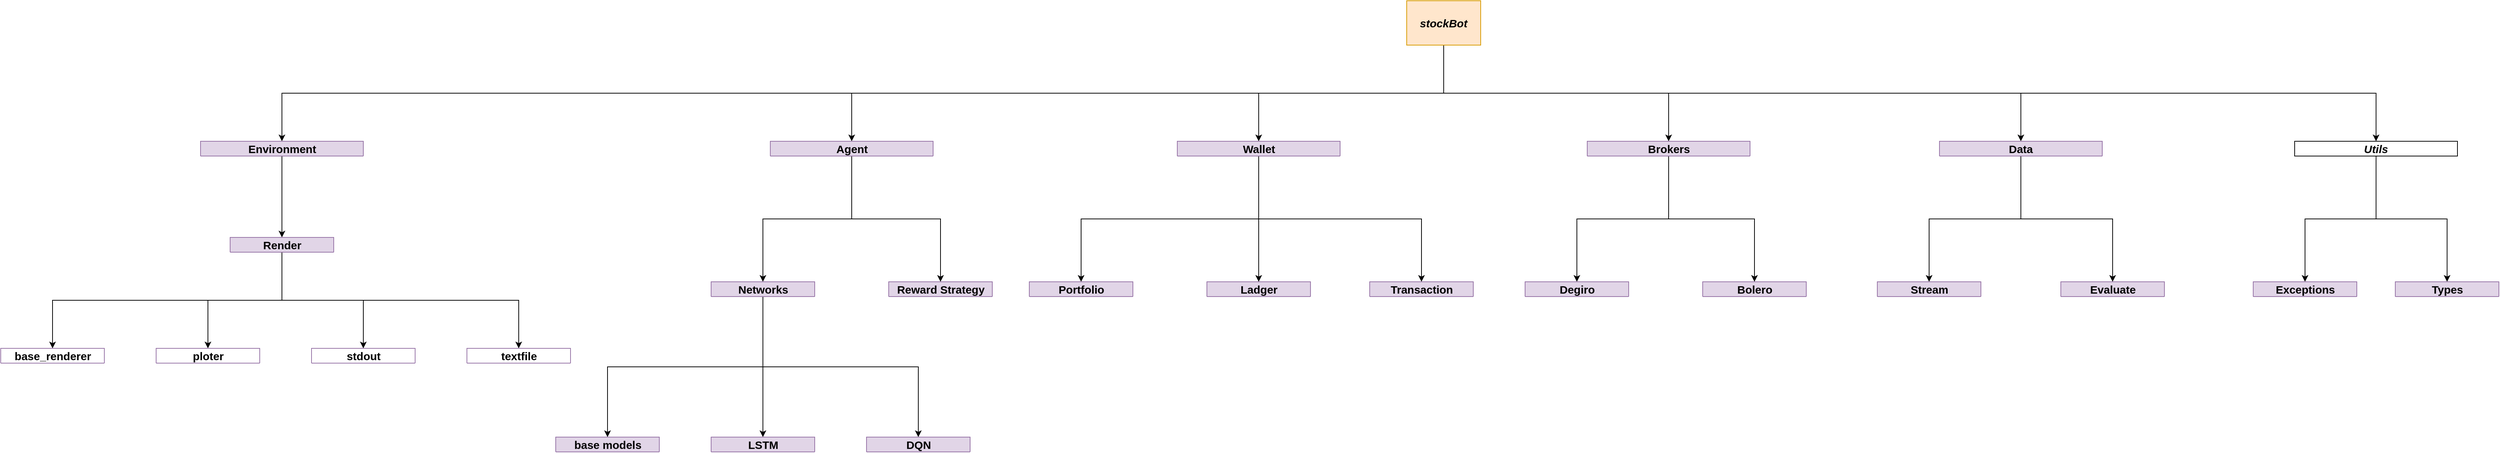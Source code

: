 <mxfile version="12.7.9" type="device"><diagram id="nJ1dyBwSy5T7Dav6pHdm" name="Page-1"><mxGraphModel dx="2282" dy="800" grid="1" gridSize="10" guides="1" tooltips="1" connect="1" arrows="1" fold="1" page="1" pageScale="1" pageWidth="1169" pageHeight="827" math="0" shadow="0"><root><mxCell id="0"/><mxCell id="1" parent="0"/><mxCell id="dviYjgeAEJKTCxSqmfU--15" style="edgeStyle=orthogonalEdgeStyle;rounded=0;orthogonalLoop=1;jettySize=auto;html=1;exitX=0;exitY=0;exitDx=50;exitDy=60;exitPerimeter=0;entryX=0.5;entryY=0;entryDx=0;entryDy=0;" edge="1" parent="1" source="dviYjgeAEJKTCxSqmfU--1" target="dviYjgeAEJKTCxSqmfU--6"><mxGeometry relative="1" as="geometry"/></mxCell><mxCell id="dviYjgeAEJKTCxSqmfU--17" style="edgeStyle=orthogonalEdgeStyle;rounded=0;orthogonalLoop=1;jettySize=auto;html=1;exitX=0;exitY=0;exitDx=50;exitDy=60;exitPerimeter=0;entryX=0.5;entryY=0;entryDx=0;entryDy=0;" edge="1" parent="1" source="dviYjgeAEJKTCxSqmfU--1" target="dviYjgeAEJKTCxSqmfU--5"><mxGeometry relative="1" as="geometry"/></mxCell><mxCell id="dviYjgeAEJKTCxSqmfU--18" style="edgeStyle=orthogonalEdgeStyle;rounded=0;orthogonalLoop=1;jettySize=auto;html=1;exitX=0;exitY=0;exitDx=50;exitDy=60;exitPerimeter=0;entryX=0.5;entryY=0;entryDx=0;entryDy=0;" edge="1" parent="1" source="dviYjgeAEJKTCxSqmfU--1" target="dviYjgeAEJKTCxSqmfU--4"><mxGeometry relative="1" as="geometry"/></mxCell><mxCell id="dviYjgeAEJKTCxSqmfU--19" style="edgeStyle=orthogonalEdgeStyle;rounded=0;orthogonalLoop=1;jettySize=auto;html=1;exitX=0;exitY=0;exitDx=50;exitDy=60;exitPerimeter=0;entryX=0.5;entryY=0;entryDx=0;entryDy=0;" edge="1" parent="1" source="dviYjgeAEJKTCxSqmfU--1" target="dviYjgeAEJKTCxSqmfU--3"><mxGeometry relative="1" as="geometry"/></mxCell><mxCell id="dviYjgeAEJKTCxSqmfU--21" style="edgeStyle=orthogonalEdgeStyle;rounded=0;orthogonalLoop=1;jettySize=auto;html=1;exitX=0;exitY=0;exitDx=50;exitDy=60;exitPerimeter=0;entryX=0.5;entryY=0;entryDx=0;entryDy=0;" edge="1" parent="1" source="dviYjgeAEJKTCxSqmfU--1" target="dviYjgeAEJKTCxSqmfU--2"><mxGeometry relative="1" as="geometry"/></mxCell><mxCell id="dviYjgeAEJKTCxSqmfU--29" style="edgeStyle=orthogonalEdgeStyle;rounded=0;orthogonalLoop=1;jettySize=auto;html=1;exitX=0;exitY=0;exitDx=50;exitDy=60;exitPerimeter=0;entryX=0.5;entryY=0;entryDx=0;entryDy=0;fontSize=15;" edge="1" parent="1" source="dviYjgeAEJKTCxSqmfU--1" target="dviYjgeAEJKTCxSqmfU--25"><mxGeometry relative="1" as="geometry"/></mxCell><mxCell id="dviYjgeAEJKTCxSqmfU--1" value="stockBot" style="shape=cube;whiteSpace=wrap;html=1;boundedLbl=1;backgroundOutline=1;darkOpacity=0.05;darkOpacity2=0.1;size=0;fillColor=#ffe6cc;strokeColor=#d79b00;fontSize=15;fontStyle=3" vertex="1" parent="1"><mxGeometry x="1290" y="60" width="100" height="60" as="geometry"/></mxCell><mxCell id="dviYjgeAEJKTCxSqmfU--55" style="edgeStyle=orthogonalEdgeStyle;rounded=0;orthogonalLoop=1;jettySize=auto;html=1;exitX=0.5;exitY=1;exitDx=0;exitDy=0;entryX=0.5;entryY=0;entryDx=0;entryDy=0;fontSize=15;" edge="1" parent="1" source="dviYjgeAEJKTCxSqmfU--2" target="dviYjgeAEJKTCxSqmfU--54"><mxGeometry relative="1" as="geometry"/></mxCell><mxCell id="dviYjgeAEJKTCxSqmfU--82" style="edgeStyle=orthogonalEdgeStyle;rounded=0;orthogonalLoop=1;jettySize=auto;html=1;exitX=0.5;exitY=1;exitDx=0;exitDy=0;entryX=0.5;entryY=0;entryDx=0;entryDy=0;fontSize=15;" edge="1" parent="1" source="dviYjgeAEJKTCxSqmfU--2" target="dviYjgeAEJKTCxSqmfU--81"><mxGeometry relative="1" as="geometry"/></mxCell><mxCell id="dviYjgeAEJKTCxSqmfU--2" value="Data" style="swimlane;html=1;startSize=20;horizontal=1;containerType=tree;rounded=0;strokeColor=#9673a6;strokeWidth=1;fillColor=#e1d5e7;fontSize=15;align=center;container=0;aspect=fixed;expand=1;whiteSpace=wrap;collapsible=1;" vertex="1" collapsed="1" parent="1"><mxGeometry x="2010" y="250" width="220" height="20" as="geometry"><mxRectangle x="2010" y="250" width="220" height="130" as="alternateBounds"/></mxGeometry></mxCell><mxCell id="dviYjgeAEJKTCxSqmfU--52" style="edgeStyle=orthogonalEdgeStyle;rounded=0;orthogonalLoop=1;jettySize=auto;html=1;exitX=0.5;exitY=1;exitDx=0;exitDy=0;entryX=0.5;entryY=0;entryDx=0;entryDy=0;fontSize=15;" edge="1" parent="1" source="dviYjgeAEJKTCxSqmfU--3" target="dviYjgeAEJKTCxSqmfU--50"><mxGeometry relative="1" as="geometry"/></mxCell><mxCell id="dviYjgeAEJKTCxSqmfU--53" style="edgeStyle=orthogonalEdgeStyle;rounded=0;orthogonalLoop=1;jettySize=auto;html=1;exitX=0.5;exitY=1;exitDx=0;exitDy=0;entryX=0.5;entryY=0;entryDx=0;entryDy=0;fontSize=15;" edge="1" parent="1" source="dviYjgeAEJKTCxSqmfU--3" target="dviYjgeAEJKTCxSqmfU--49"><mxGeometry relative="1" as="geometry"/></mxCell><mxCell id="dviYjgeAEJKTCxSqmfU--3" value="Brokers" style="swimlane;html=1;startSize=20;horizontal=1;containerType=tree;rounded=0;strokeColor=#9673a6;strokeWidth=1;fillColor=#e1d5e7;fontSize=15;align=center;" vertex="1" collapsed="1" parent="1"><mxGeometry x="1534" y="250" width="220" height="20" as="geometry"><mxRectangle x="1534" y="250" width="220" height="140" as="alternateBounds"/></mxGeometry></mxCell><mxCell id="dviYjgeAEJKTCxSqmfU--59" style="edgeStyle=orthogonalEdgeStyle;rounded=0;orthogonalLoop=1;jettySize=auto;html=1;exitX=0.5;exitY=1;exitDx=0;exitDy=0;entryX=0.5;entryY=0;entryDx=0;entryDy=0;fontSize=15;" edge="1" parent="1" source="dviYjgeAEJKTCxSqmfU--4" target="dviYjgeAEJKTCxSqmfU--56"><mxGeometry relative="1" as="geometry"/></mxCell><mxCell id="dviYjgeAEJKTCxSqmfU--60" style="edgeStyle=orthogonalEdgeStyle;rounded=0;orthogonalLoop=1;jettySize=auto;html=1;exitX=0.5;exitY=1;exitDx=0;exitDy=0;entryX=0.5;entryY=0;entryDx=0;entryDy=0;fontSize=15;" edge="1" parent="1" source="dviYjgeAEJKTCxSqmfU--4" target="dviYjgeAEJKTCxSqmfU--57"><mxGeometry relative="1" as="geometry"/></mxCell><mxCell id="dviYjgeAEJKTCxSqmfU--70" style="edgeStyle=orthogonalEdgeStyle;rounded=0;orthogonalLoop=1;jettySize=auto;html=1;exitX=0.5;exitY=1;exitDx=0;exitDy=0;entryX=0.5;entryY=0;entryDx=0;entryDy=0;fontSize=15;" edge="1" parent="1" source="dviYjgeAEJKTCxSqmfU--4" target="dviYjgeAEJKTCxSqmfU--69"><mxGeometry relative="1" as="geometry"/></mxCell><mxCell id="dviYjgeAEJKTCxSqmfU--4" value="&lt;p style=&quot;line-height: 120%&quot;&gt;Wallet&lt;/p&gt;" style="swimlane;html=1;startSize=20;horizontal=1;containerType=tree;rounded=0;strokeColor=#9673a6;strokeWidth=1;fillColor=#e1d5e7;fontSize=15;align=center;" vertex="1" collapsed="1" parent="1"><mxGeometry x="980" y="250" width="220" height="20" as="geometry"><mxRectangle x="1060" y="250" width="220" height="130" as="alternateBounds"/></mxGeometry></mxCell><mxCell id="dviYjgeAEJKTCxSqmfU--67" style="edgeStyle=orthogonalEdgeStyle;rounded=0;orthogonalLoop=1;jettySize=auto;html=1;exitX=0.5;exitY=1;exitDx=0;exitDy=0;entryX=0.5;entryY=0;entryDx=0;entryDy=0;fontSize=15;" edge="1" parent="1" source="dviYjgeAEJKTCxSqmfU--5" target="dviYjgeAEJKTCxSqmfU--65"><mxGeometry relative="1" as="geometry"/></mxCell><mxCell id="dviYjgeAEJKTCxSqmfU--68" style="edgeStyle=orthogonalEdgeStyle;rounded=0;orthogonalLoop=1;jettySize=auto;html=1;exitX=0.5;exitY=1;exitDx=0;exitDy=0;entryX=0.5;entryY=0;entryDx=0;entryDy=0;fontSize=15;" edge="1" parent="1" source="dviYjgeAEJKTCxSqmfU--5" target="dviYjgeAEJKTCxSqmfU--64"><mxGeometry relative="1" as="geometry"/></mxCell><mxCell id="dviYjgeAEJKTCxSqmfU--5" value="Agent" style="swimlane;html=1;startSize=20;horizontal=1;containerType=tree;rounded=0;strokeColor=#9673a6;strokeWidth=1;fillColor=#e1d5e7;fontSize=15;align=center;" vertex="1" collapsed="1" parent="1"><mxGeometry x="430" y="250" width="220" height="20" as="geometry"><mxRectangle x="630" y="250" width="220" height="130" as="alternateBounds"/></mxGeometry></mxCell><mxCell id="dviYjgeAEJKTCxSqmfU--16" value="" style="text;html=1;align=center;verticalAlign=middle;resizable=0;points=[];autosize=1;" vertex="1" parent="dviYjgeAEJKTCxSqmfU--5"><mxGeometry x="30" y="30" width="220" height="40" as="geometry"/></mxCell><mxCell id="dviYjgeAEJKTCxSqmfU--85" style="edgeStyle=orthogonalEdgeStyle;rounded=0;orthogonalLoop=1;jettySize=auto;html=1;exitX=0.5;exitY=1;exitDx=0;exitDy=0;entryX=0.5;entryY=0;entryDx=0;entryDy=0;fontSize=15;" edge="1" parent="1" source="dviYjgeAEJKTCxSqmfU--6" target="dviYjgeAEJKTCxSqmfU--83"><mxGeometry relative="1" as="geometry"/></mxCell><mxCell id="dviYjgeAEJKTCxSqmfU--6" value="Environment" style="swimlane;html=1;startSize=20;horizontal=1;containerType=tree;rounded=0;strokeColor=#9673a6;strokeWidth=1;fillColor=#e1d5e7;fontSize=15;align=center;" vertex="1" collapsed="1" parent="1"><mxGeometry x="-340" y="250" width="220" height="20" as="geometry"><mxRectangle x="190" y="250" width="220" height="130" as="alternateBounds"/></mxGeometry></mxCell><mxCell id="dviYjgeAEJKTCxSqmfU--30" style="edgeStyle=orthogonalEdgeStyle;rounded=0;orthogonalLoop=1;jettySize=auto;html=1;exitX=0.5;exitY=1;exitDx=0;exitDy=0;entryX=0.5;entryY=0;entryDx=0;entryDy=0;fontSize=15;" edge="1" parent="1" source="dviYjgeAEJKTCxSqmfU--25" target="dviYjgeAEJKTCxSqmfU--28"><mxGeometry relative="1" as="geometry"/></mxCell><mxCell id="dviYjgeAEJKTCxSqmfU--31" style="edgeStyle=orthogonalEdgeStyle;rounded=0;orthogonalLoop=1;jettySize=auto;html=1;exitX=0.5;exitY=1;exitDx=0;exitDy=0;entryX=0.5;entryY=0;entryDx=0;entryDy=0;fontSize=15;" edge="1" parent="1" source="dviYjgeAEJKTCxSqmfU--25" target="dviYjgeAEJKTCxSqmfU--27"><mxGeometry relative="1" as="geometry"/></mxCell><mxCell id="dviYjgeAEJKTCxSqmfU--25" value="Utils" style="rounded=0;whiteSpace=wrap;html=1;fontSize=15;fontStyle=3" vertex="1" parent="1"><mxGeometry x="2490" y="250" width="220" height="20" as="geometry"/></mxCell><mxCell id="dviYjgeAEJKTCxSqmfU--27" value="Types" style="swimlane;html=1;startSize=20;horizontal=1;containerType=tree;rounded=0;strokeColor=#9673a6;strokeWidth=1;fillColor=#e1d5e7;fontSize=15;align=center;" vertex="1" collapsed="1" parent="1"><mxGeometry x="2626" y="440" width="140" height="20" as="geometry"><mxRectangle x="2530" y="490" width="140" height="130" as="alternateBounds"/></mxGeometry></mxCell><mxCell id="dviYjgeAEJKTCxSqmfU--28" value="Exceptions" style="swimlane;html=1;startSize=20;horizontal=1;containerType=tree;rounded=0;strokeColor=#9673a6;strokeWidth=1;fillColor=#e1d5e7;fontSize=15;align=center;noLabel=0;container=1;" vertex="1" collapsed="1" parent="1"><mxGeometry x="2434" y="440" width="140" height="20" as="geometry"><mxRectangle x="2338" y="370" width="140" height="130" as="alternateBounds"/></mxGeometry></mxCell><mxCell id="dviYjgeAEJKTCxSqmfU--34" value="" style="text;html=1;align=center;verticalAlign=middle;resizable=0;points=[];autosize=1;fontSize=15;noLabel=0;portConstraintRotation=0;fixDash=0;collapsible=0;dropTarget=0;container=0;" vertex="1" parent="dviYjgeAEJKTCxSqmfU--28"><mxGeometry x="45" y="10" width="50" height="40" as="geometry"/></mxCell><mxCell id="dviYjgeAEJKTCxSqmfU--49" value="Bolero" style="swimlane;html=1;startSize=20;horizontal=1;containerType=tree;rounded=0;strokeColor=#9673a6;strokeWidth=1;fillColor=#e1d5e7;fontSize=15;align=center;" vertex="1" collapsed="1" parent="1"><mxGeometry x="1690" y="440" width="140" height="20" as="geometry"><mxRectangle x="2530" y="490" width="140" height="130" as="alternateBounds"/></mxGeometry></mxCell><mxCell id="dviYjgeAEJKTCxSqmfU--50" value="Degiro" style="swimlane;html=1;startSize=20;horizontal=1;containerType=tree;rounded=0;strokeColor=#9673a6;strokeWidth=1;fillColor=#e1d5e7;fontSize=15;align=center;noLabel=0;container=1;" vertex="1" collapsed="1" parent="1"><mxGeometry x="1450" y="440" width="140" height="20" as="geometry"><mxRectangle x="2338" y="370" width="140" height="130" as="alternateBounds"/></mxGeometry></mxCell><mxCell id="dviYjgeAEJKTCxSqmfU--51" value="" style="text;html=1;align=center;verticalAlign=middle;resizable=0;points=[];autosize=1;fontSize=15;noLabel=0;portConstraintRotation=0;fixDash=0;collapsible=0;dropTarget=0;container=0;" vertex="1" parent="dviYjgeAEJKTCxSqmfU--50"><mxGeometry x="45" y="10" width="50" height="40" as="geometry"/></mxCell><mxCell id="dviYjgeAEJKTCxSqmfU--54" value="Evaluate" style="swimlane;html=1;startSize=20;horizontal=1;containerType=tree;rounded=0;strokeColor=#9673a6;strokeWidth=1;fillColor=#e1d5e7;fontSize=15;align=center;" vertex="1" collapsed="1" parent="1"><mxGeometry x="2174" y="440" width="140" height="20" as="geometry"><mxRectangle x="2813" y="480" width="140" height="130" as="alternateBounds"/></mxGeometry></mxCell><mxCell id="dviYjgeAEJKTCxSqmfU--56" value="Ladger" style="swimlane;html=1;startSize=20;horizontal=1;containerType=tree;rounded=0;strokeColor=#9673a6;strokeWidth=1;fillColor=#e1d5e7;fontSize=15;align=center;" vertex="1" collapsed="1" parent="1"><mxGeometry x="1020" y="440" width="140" height="20" as="geometry"><mxRectangle x="2530" y="490" width="140" height="130" as="alternateBounds"/></mxGeometry></mxCell><mxCell id="dviYjgeAEJKTCxSqmfU--57" value="Portfolio" style="swimlane;html=1;startSize=20;horizontal=1;containerType=tree;rounded=0;strokeColor=#9673a6;strokeWidth=1;fillColor=#e1d5e7;fontSize=15;align=center;noLabel=0;container=1;" vertex="1" collapsed="1" parent="1"><mxGeometry x="780" y="440" width="140" height="20" as="geometry"><mxRectangle x="2338" y="370" width="140" height="130" as="alternateBounds"/></mxGeometry></mxCell><mxCell id="dviYjgeAEJKTCxSqmfU--58" value="" style="text;html=1;align=center;verticalAlign=middle;resizable=0;points=[];autosize=1;fontSize=15;noLabel=0;portConstraintRotation=0;fixDash=0;collapsible=0;dropTarget=0;container=0;" vertex="1" parent="dviYjgeAEJKTCxSqmfU--57"><mxGeometry x="45" y="10" width="50" height="40" as="geometry"/></mxCell><mxCell id="dviYjgeAEJKTCxSqmfU--64" value="Reward Strategy" style="swimlane;html=1;startSize=20;horizontal=1;containerType=tree;rounded=0;strokeColor=#9673a6;strokeWidth=1;fillColor=#e1d5e7;fontSize=15;align=center;" vertex="1" collapsed="1" parent="1"><mxGeometry x="590" y="440" width="140" height="20" as="geometry"><mxRectangle x="590" y="440" width="140" height="130" as="alternateBounds"/></mxGeometry></mxCell><mxCell id="dviYjgeAEJKTCxSqmfU--71" style="edgeStyle=orthogonalEdgeStyle;rounded=0;orthogonalLoop=1;jettySize=auto;html=1;exitX=0.5;exitY=1;exitDx=0;exitDy=0;fontSize=15;entryX=0.5;entryY=0;entryDx=0;entryDy=0;" edge="1" parent="1" source="dviYjgeAEJKTCxSqmfU--65" target="dviYjgeAEJKTCxSqmfU--72"><mxGeometry relative="1" as="geometry"><mxPoint x="320" y="560" as="targetPoint"/></mxGeometry></mxCell><mxCell id="dviYjgeAEJKTCxSqmfU--76" style="edgeStyle=orthogonalEdgeStyle;rounded=0;orthogonalLoop=1;jettySize=auto;html=1;exitX=0.5;exitY=1;exitDx=0;exitDy=0;entryX=0.5;entryY=0;entryDx=0;entryDy=0;fontSize=15;" edge="1" parent="1" source="dviYjgeAEJKTCxSqmfU--65" target="dviYjgeAEJKTCxSqmfU--74"><mxGeometry relative="1" as="geometry"/></mxCell><mxCell id="dviYjgeAEJKTCxSqmfU--80" style="edgeStyle=orthogonalEdgeStyle;rounded=0;orthogonalLoop=1;jettySize=auto;html=1;exitX=0.5;exitY=1;exitDx=0;exitDy=0;entryX=0.5;entryY=0;entryDx=0;entryDy=0;fontSize=15;" edge="1" parent="1" source="dviYjgeAEJKTCxSqmfU--65" target="dviYjgeAEJKTCxSqmfU--78"><mxGeometry relative="1" as="geometry"/></mxCell><mxCell id="dviYjgeAEJKTCxSqmfU--65" value="Networks" style="swimlane;html=1;startSize=20;horizontal=1;containerType=tree;rounded=0;strokeColor=#9673a6;strokeWidth=1;fillColor=#e1d5e7;fontSize=15;align=center;noLabel=0;container=1;" vertex="1" collapsed="1" parent="1"><mxGeometry x="350" y="440" width="140" height="20" as="geometry"><mxRectangle x="350" y="440" width="140" height="130" as="alternateBounds"/></mxGeometry></mxCell><mxCell id="dviYjgeAEJKTCxSqmfU--66" value="" style="text;html=1;align=center;verticalAlign=middle;resizable=0;points=[];autosize=1;fontSize=15;noLabel=0;portConstraintRotation=0;fixDash=0;collapsible=0;dropTarget=0;container=0;" vertex="1" parent="dviYjgeAEJKTCxSqmfU--65"><mxGeometry x="45" y="10" width="50" height="40" as="geometry"/></mxCell><mxCell id="dviYjgeAEJKTCxSqmfU--69" value="Transaction" style="swimlane;html=1;startSize=20;horizontal=1;containerType=tree;rounded=0;strokeColor=#9673a6;strokeWidth=1;fillColor=#e1d5e7;fontSize=15;align=center;" vertex="1" collapsed="1" parent="1"><mxGeometry x="1240" y="440" width="140" height="20" as="geometry"><mxRectangle x="2530" y="490" width="140" height="130" as="alternateBounds"/></mxGeometry></mxCell><mxCell id="dviYjgeAEJKTCxSqmfU--72" value="base models" style="swimlane;html=1;startSize=20;horizontal=1;containerType=tree;rounded=0;strokeColor=#9673a6;strokeWidth=1;fillColor=#e1d5e7;fontSize=15;align=center;noLabel=0;container=1;" vertex="1" collapsed="1" parent="1"><mxGeometry x="140" y="650" width="140" height="20" as="geometry"><mxRectangle x="2338" y="370" width="140" height="130" as="alternateBounds"/></mxGeometry></mxCell><mxCell id="dviYjgeAEJKTCxSqmfU--73" value="" style="text;html=1;align=center;verticalAlign=middle;resizable=0;points=[];autosize=1;fontSize=15;noLabel=0;portConstraintRotation=0;fixDash=0;collapsible=0;dropTarget=0;container=0;" vertex="1" parent="dviYjgeAEJKTCxSqmfU--72"><mxGeometry x="45" y="10" width="50" height="40" as="geometry"/></mxCell><mxCell id="dviYjgeAEJKTCxSqmfU--74" value="LSTM" style="swimlane;html=1;startSize=20;horizontal=1;containerType=tree;rounded=0;strokeColor=#9673a6;strokeWidth=1;fillColor=#e1d5e7;fontSize=15;align=center;noLabel=0;container=1;" vertex="1" collapsed="1" parent="1"><mxGeometry x="350" y="650" width="140" height="20" as="geometry"><mxRectangle x="2338" y="370" width="140" height="130" as="alternateBounds"/></mxGeometry></mxCell><mxCell id="dviYjgeAEJKTCxSqmfU--75" value="" style="text;html=1;align=center;verticalAlign=middle;resizable=0;points=[];autosize=1;fontSize=15;noLabel=0;portConstraintRotation=0;fixDash=0;collapsible=0;dropTarget=0;container=0;" vertex="1" parent="dviYjgeAEJKTCxSqmfU--74"><mxGeometry x="45" y="10" width="50" height="40" as="geometry"/></mxCell><mxCell id="dviYjgeAEJKTCxSqmfU--78" value="DQN" style="swimlane;html=1;startSize=20;horizontal=1;containerType=tree;rounded=0;strokeColor=#9673a6;strokeWidth=1;fillColor=#e1d5e7;fontSize=15;align=center;noLabel=0;container=1;" vertex="1" collapsed="1" parent="1"><mxGeometry x="560" y="650" width="140" height="20" as="geometry"><mxRectangle x="2338" y="370" width="140" height="130" as="alternateBounds"/></mxGeometry></mxCell><mxCell id="dviYjgeAEJKTCxSqmfU--79" value="" style="text;html=1;align=center;verticalAlign=middle;resizable=0;points=[];autosize=1;fontSize=15;noLabel=0;portConstraintRotation=0;fixDash=0;collapsible=0;dropTarget=0;container=0;" vertex="1" parent="dviYjgeAEJKTCxSqmfU--78"><mxGeometry x="45" y="10" width="50" height="40" as="geometry"/></mxCell><mxCell id="dviYjgeAEJKTCxSqmfU--81" value="Stream" style="swimlane;html=1;startSize=20;horizontal=1;containerType=tree;rounded=0;strokeColor=#9673a6;strokeWidth=1;fillColor=#e1d5e7;fontSize=15;align=center;" vertex="1" collapsed="1" parent="1"><mxGeometry x="1926" y="440" width="140" height="20" as="geometry"><mxRectangle x="2813" y="480" width="140" height="130" as="alternateBounds"/></mxGeometry></mxCell><mxCell id="dviYjgeAEJKTCxSqmfU--92" style="edgeStyle=orthogonalEdgeStyle;rounded=0;orthogonalLoop=1;jettySize=auto;html=1;exitX=0.5;exitY=1;exitDx=0;exitDy=0;entryX=0.5;entryY=0;entryDx=0;entryDy=0;fontSize=15;" edge="1" parent="1" source="dviYjgeAEJKTCxSqmfU--83" target="dviYjgeAEJKTCxSqmfU--86"><mxGeometry relative="1" as="geometry"/></mxCell><mxCell id="dviYjgeAEJKTCxSqmfU--93" style="edgeStyle=orthogonalEdgeStyle;rounded=0;orthogonalLoop=1;jettySize=auto;html=1;exitX=0.5;exitY=1;exitDx=0;exitDy=0;entryX=0.5;entryY=0;entryDx=0;entryDy=0;fontSize=15;" edge="1" parent="1" source="dviYjgeAEJKTCxSqmfU--83" target="dviYjgeAEJKTCxSqmfU--88"><mxGeometry relative="1" as="geometry"/></mxCell><mxCell id="dviYjgeAEJKTCxSqmfU--94" style="edgeStyle=orthogonalEdgeStyle;rounded=0;orthogonalLoop=1;jettySize=auto;html=1;exitX=0.5;exitY=1;exitDx=0;exitDy=0;entryX=0.5;entryY=0;entryDx=0;entryDy=0;fontSize=15;" edge="1" parent="1" source="dviYjgeAEJKTCxSqmfU--83" target="dviYjgeAEJKTCxSqmfU--90"><mxGeometry relative="1" as="geometry"/></mxCell><mxCell id="dviYjgeAEJKTCxSqmfU--97" style="edgeStyle=orthogonalEdgeStyle;rounded=0;orthogonalLoop=1;jettySize=auto;html=1;exitX=0.5;exitY=1;exitDx=0;exitDy=0;entryX=0.5;entryY=0;entryDx=0;entryDy=0;fontSize=15;" edge="1" parent="1" source="dviYjgeAEJKTCxSqmfU--83" target="dviYjgeAEJKTCxSqmfU--95"><mxGeometry relative="1" as="geometry"/></mxCell><mxCell id="dviYjgeAEJKTCxSqmfU--83" value="Render" style="swimlane;html=1;startSize=20;horizontal=1;containerType=tree;rounded=0;strokeColor=#9673a6;strokeWidth=1;fillColor=#e1d5e7;fontSize=15;align=center;noLabel=0;container=1;" vertex="1" collapsed="1" parent="1"><mxGeometry x="-300" y="380" width="140" height="20" as="geometry"><mxRectangle x="350" y="440" width="140" height="130" as="alternateBounds"/></mxGeometry></mxCell><mxCell id="dviYjgeAEJKTCxSqmfU--84" value="" style="text;html=1;align=center;verticalAlign=middle;resizable=0;points=[];autosize=1;fontSize=15;noLabel=0;portConstraintRotation=0;fixDash=0;collapsible=0;dropTarget=0;container=0;" vertex="1" parent="dviYjgeAEJKTCxSqmfU--83"><mxGeometry x="45" y="10" width="50" height="40" as="geometry"/></mxCell><mxCell id="dviYjgeAEJKTCxSqmfU--86" value="base_renderer" style="swimlane;html=1;startSize=20;horizontal=1;containerType=tree;rounded=0;strokeColor=#9673a6;strokeWidth=1;fillColor=#FFFFFF;fontSize=15;align=center;noLabel=0;container=1;" vertex="1" collapsed="1" parent="1"><mxGeometry x="-610" y="530" width="140" height="20" as="geometry"><mxRectangle x="2338" y="370" width="140" height="130" as="alternateBounds"/></mxGeometry></mxCell><mxCell id="dviYjgeAEJKTCxSqmfU--87" value="" style="text;html=1;align=center;verticalAlign=middle;resizable=0;points=[];autosize=1;fontSize=15;noLabel=0;portConstraintRotation=0;fixDash=0;collapsible=0;dropTarget=0;container=0;" vertex="1" parent="dviYjgeAEJKTCxSqmfU--86"><mxGeometry x="45" y="10" width="50" height="40" as="geometry"/></mxCell><mxCell id="dviYjgeAEJKTCxSqmfU--88" value="ploter" style="swimlane;html=1;startSize=20;horizontal=1;containerType=tree;rounded=0;strokeColor=#9673a6;strokeWidth=1;fillColor=#FFFFFF;fontSize=15;align=center;noLabel=0;container=1;" vertex="1" collapsed="1" parent="1"><mxGeometry x="-400" y="530" width="140" height="20" as="geometry"><mxRectangle x="2338" y="370" width="140" height="130" as="alternateBounds"/></mxGeometry></mxCell><mxCell id="dviYjgeAEJKTCxSqmfU--89" value="" style="text;html=1;align=center;verticalAlign=middle;resizable=0;points=[];autosize=1;fontSize=15;noLabel=0;portConstraintRotation=0;fixDash=0;collapsible=0;dropTarget=0;container=0;" vertex="1" parent="dviYjgeAEJKTCxSqmfU--88"><mxGeometry x="45" y="10" width="50" height="40" as="geometry"/></mxCell><mxCell id="dviYjgeAEJKTCxSqmfU--90" value="stdout" style="swimlane;html=1;startSize=20;horizontal=1;containerType=tree;rounded=0;strokeColor=#9673a6;strokeWidth=1;fillColor=#FFFFFF;fontSize=15;align=center;noLabel=0;container=1;" vertex="1" collapsed="1" parent="1"><mxGeometry x="-190" y="530" width="140" height="20" as="geometry"><mxRectangle x="2338" y="370" width="140" height="130" as="alternateBounds"/></mxGeometry></mxCell><mxCell id="dviYjgeAEJKTCxSqmfU--91" value="" style="text;html=1;align=center;verticalAlign=middle;resizable=0;points=[];autosize=1;fontSize=15;noLabel=0;portConstraintRotation=0;fixDash=0;collapsible=0;dropTarget=0;container=0;" vertex="1" parent="dviYjgeAEJKTCxSqmfU--90"><mxGeometry x="45" y="10" width="50" height="40" as="geometry"/></mxCell><mxCell id="dviYjgeAEJKTCxSqmfU--95" value="textfile" style="swimlane;html=1;startSize=20;horizontal=1;containerType=tree;rounded=0;strokeColor=#9673a6;strokeWidth=1;fillColor=#FFFFFF;fontSize=15;align=center;noLabel=0;container=1;" vertex="1" collapsed="1" parent="1"><mxGeometry x="20" y="530" width="140" height="20" as="geometry"><mxRectangle x="2338" y="370" width="140" height="130" as="alternateBounds"/></mxGeometry></mxCell><mxCell id="dviYjgeAEJKTCxSqmfU--96" value="" style="text;html=1;align=center;verticalAlign=middle;resizable=0;points=[];autosize=1;fontSize=15;noLabel=0;portConstraintRotation=0;fixDash=0;collapsible=0;dropTarget=0;container=0;" vertex="1" parent="dviYjgeAEJKTCxSqmfU--95"><mxGeometry x="45" y="10" width="50" height="40" as="geometry"/></mxCell></root></mxGraphModel></diagram></mxfile>